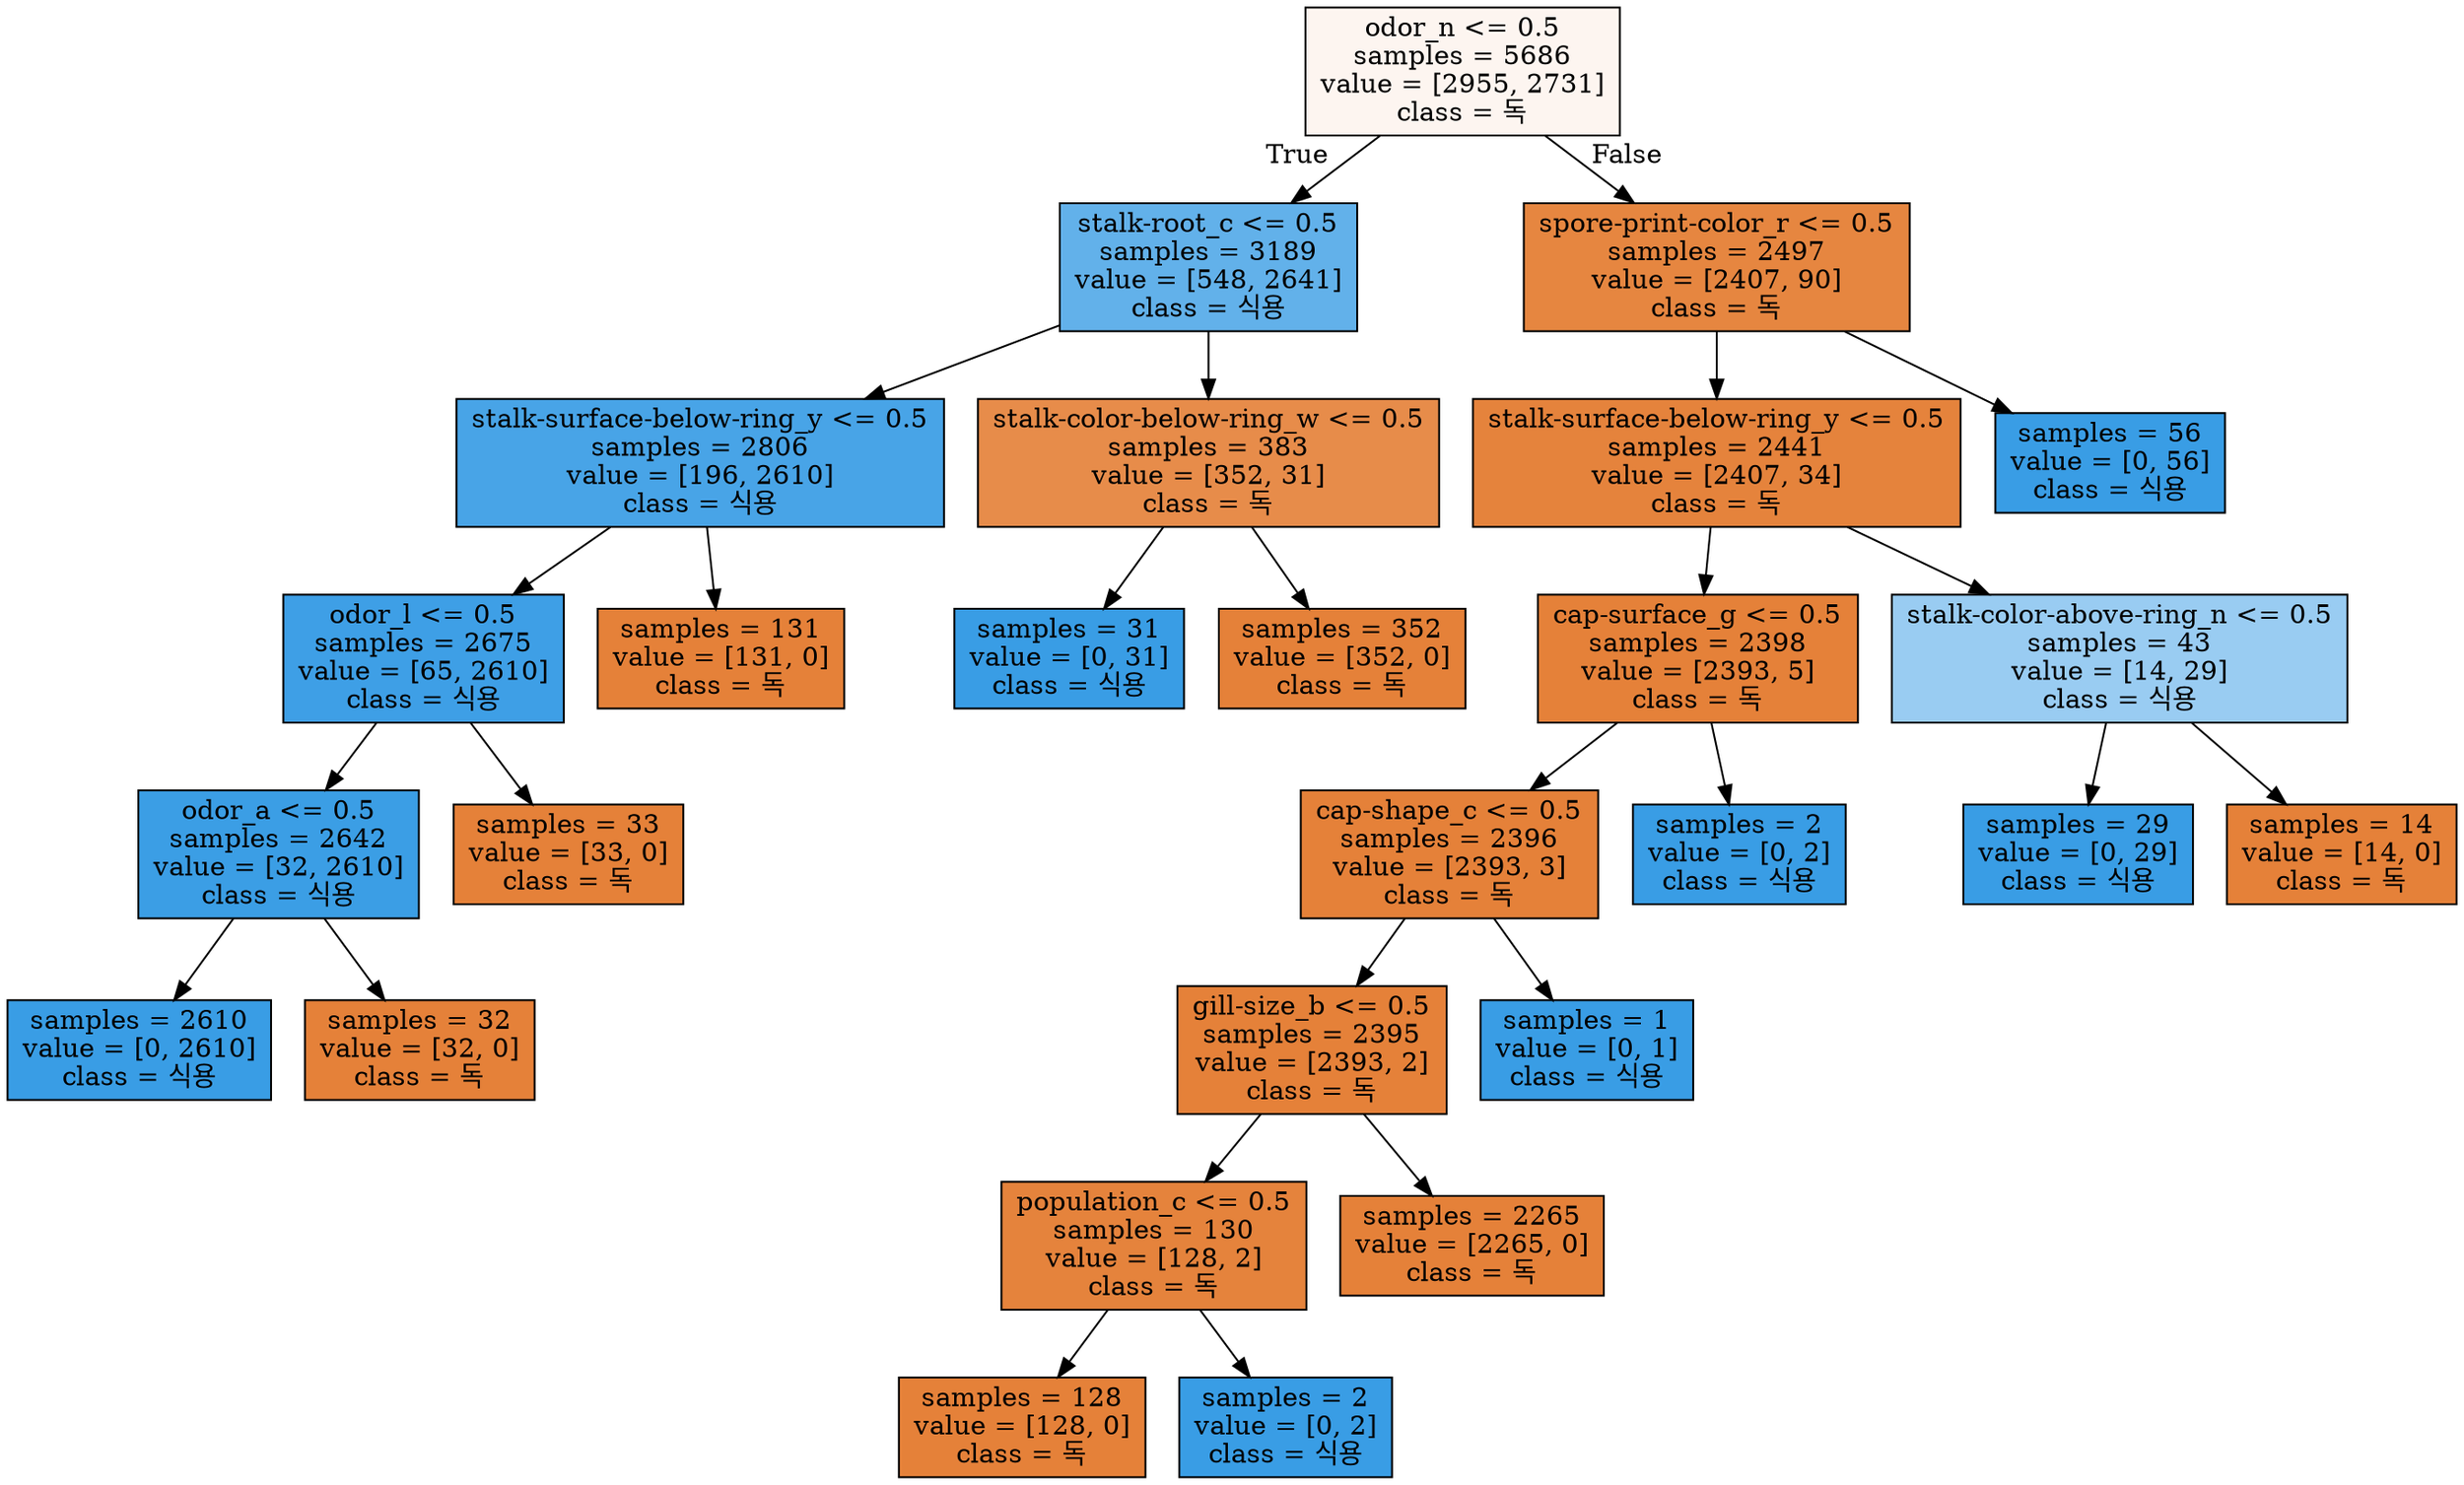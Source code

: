 digraph Tree {
node [shape=box, style="filled", color="black"] ;
0 [label="odor_n <= 0.5\nsamples = 5686\nvalue = [2955, 2731]\nclass = 독", fillcolor="#fdf5f0"] ;
1 [label="stalk-root_c <= 0.5\nsamples = 3189\nvalue = [548, 2641]\nclass = 식용", fillcolor="#62b1ea"] ;
0 -> 1 [labeldistance=2.5, labelangle=45, headlabel="True"] ;
2 [label="stalk-surface-below-ring_y <= 0.5\nsamples = 2806\nvalue = [196, 2610]\nclass = 식용", fillcolor="#48a4e7"] ;
1 -> 2 ;
3 [label="odor_l <= 0.5\nsamples = 2675\nvalue = [65, 2610]\nclass = 식용", fillcolor="#3e9fe6"] ;
2 -> 3 ;
4 [label="odor_a <= 0.5\nsamples = 2642\nvalue = [32, 2610]\nclass = 식용", fillcolor="#3b9ee5"] ;
3 -> 4 ;
5 [label="samples = 2610\nvalue = [0, 2610]\nclass = 식용", fillcolor="#399de5"] ;
4 -> 5 ;
6 [label="samples = 32\nvalue = [32, 0]\nclass = 독", fillcolor="#e58139"] ;
4 -> 6 ;
7 [label="samples = 33\nvalue = [33, 0]\nclass = 독", fillcolor="#e58139"] ;
3 -> 7 ;
8 [label="samples = 131\nvalue = [131, 0]\nclass = 독", fillcolor="#e58139"] ;
2 -> 8 ;
9 [label="stalk-color-below-ring_w <= 0.5\nsamples = 383\nvalue = [352, 31]\nclass = 독", fillcolor="#e78c4a"] ;
1 -> 9 ;
10 [label="samples = 31\nvalue = [0, 31]\nclass = 식용", fillcolor="#399de5"] ;
9 -> 10 ;
11 [label="samples = 352\nvalue = [352, 0]\nclass = 독", fillcolor="#e58139"] ;
9 -> 11 ;
12 [label="spore-print-color_r <= 0.5\nsamples = 2497\nvalue = [2407, 90]\nclass = 독", fillcolor="#e68640"] ;
0 -> 12 [labeldistance=2.5, labelangle=-45, headlabel="False"] ;
13 [label="stalk-surface-below-ring_y <= 0.5\nsamples = 2441\nvalue = [2407, 34]\nclass = 독", fillcolor="#e5833c"] ;
12 -> 13 ;
14 [label="cap-surface_g <= 0.5\nsamples = 2398\nvalue = [2393, 5]\nclass = 독", fillcolor="#e58139"] ;
13 -> 14 ;
15 [label="cap-shape_c <= 0.5\nsamples = 2396\nvalue = [2393, 3]\nclass = 독", fillcolor="#e58139"] ;
14 -> 15 ;
16 [label="gill-size_b <= 0.5\nsamples = 2395\nvalue = [2393, 2]\nclass = 독", fillcolor="#e58139"] ;
15 -> 16 ;
17 [label="population_c <= 0.5\nsamples = 130\nvalue = [128, 2]\nclass = 독", fillcolor="#e5833c"] ;
16 -> 17 ;
18 [label="samples = 128\nvalue = [128, 0]\nclass = 독", fillcolor="#e58139"] ;
17 -> 18 ;
19 [label="samples = 2\nvalue = [0, 2]\nclass = 식용", fillcolor="#399de5"] ;
17 -> 19 ;
20 [label="samples = 2265\nvalue = [2265, 0]\nclass = 독", fillcolor="#e58139"] ;
16 -> 20 ;
21 [label="samples = 1\nvalue = [0, 1]\nclass = 식용", fillcolor="#399de5"] ;
15 -> 21 ;
22 [label="samples = 2\nvalue = [0, 2]\nclass = 식용", fillcolor="#399de5"] ;
14 -> 22 ;
23 [label="stalk-color-above-ring_n <= 0.5\nsamples = 43\nvalue = [14, 29]\nclass = 식용", fillcolor="#99ccf2"] ;
13 -> 23 ;
24 [label="samples = 29\nvalue = [0, 29]\nclass = 식용", fillcolor="#399de5"] ;
23 -> 24 ;
25 [label="samples = 14\nvalue = [14, 0]\nclass = 독", fillcolor="#e58139"] ;
23 -> 25 ;
26 [label="samples = 56\nvalue = [0, 56]\nclass = 식용", fillcolor="#399de5"] ;
12 -> 26 ;
}